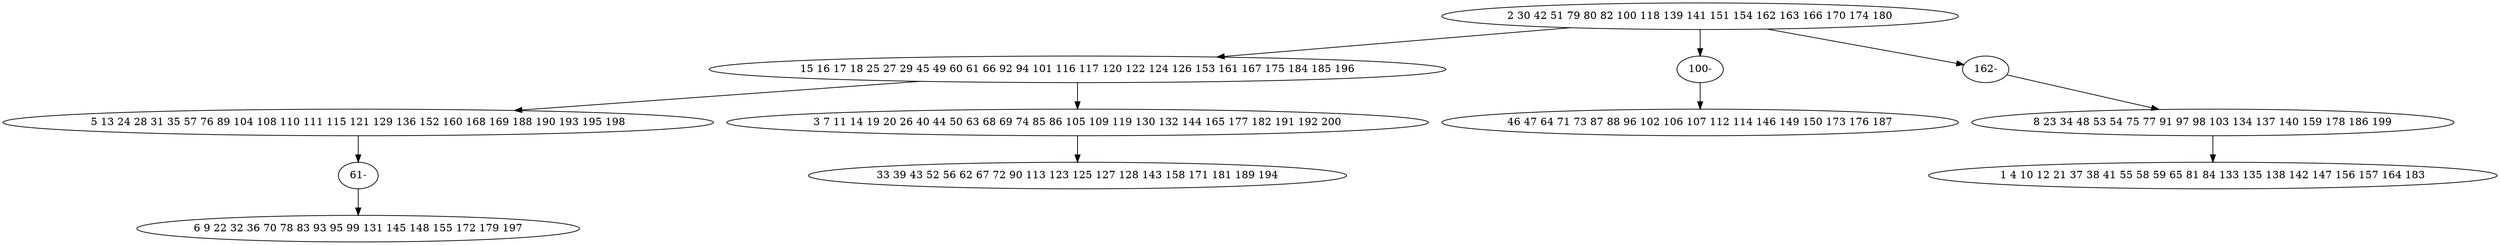 digraph true_tree {
	"0" -> "1"
	"1" -> "2"
	"1" -> "3"
	"3" -> "4"
	"2" -> "9"
	"0" -> "11"
	"0" -> "10"
	"7" -> "8"
	"9" -> "5"
	"10" -> "7"
	"11" -> "6"
	"0" [label="2 30 42 51 79 80 82 100 118 139 141 151 154 162 163 166 170 174 180"];
	"1" [label="15 16 17 18 25 27 29 45 49 60 61 66 92 94 101 116 117 120 122 124 126 153 161 167 175 184 185 196"];
	"2" [label="5 13 24 28 31 35 57 76 89 104 108 110 111 115 121 129 136 152 160 168 169 188 190 193 195 198"];
	"3" [label="3 7 11 14 19 20 26 40 44 50 63 68 69 74 85 86 105 109 119 130 132 144 165 177 182 191 192 200"];
	"4" [label="33 39 43 52 56 62 67 72 90 113 123 125 127 128 143 158 171 181 189 194"];
	"5" [label="6 9 22 32 36 70 78 83 93 95 99 131 145 148 155 172 179 197"];
	"6" [label="46 47 64 71 73 87 88 96 102 106 107 112 114 146 149 150 173 176 187"];
	"7" [label="8 23 34 48 53 54 75 77 91 97 98 103 134 137 140 159 178 186 199"];
	"8" [label="1 4 10 12 21 37 38 41 55 58 59 65 81 84 133 135 138 142 147 156 157 164 183"];
	"9" [label="61-"];
	"10" [label="162-"];
	"11" [label="100-"];
}
